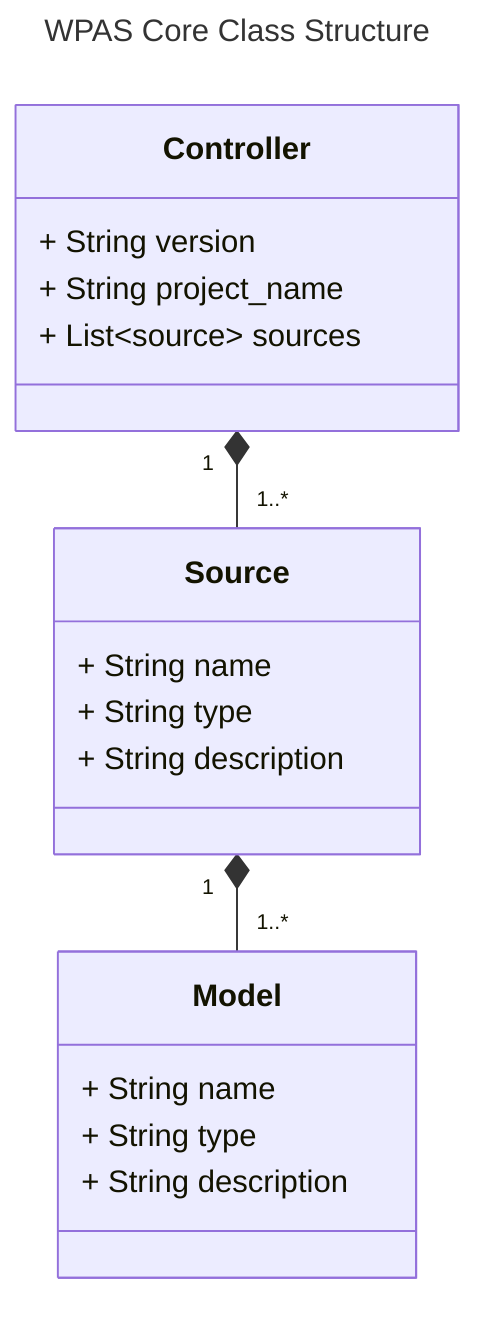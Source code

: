 ---
title: WPAS Core Class Structure
---
classDiagram
    class Controller {
        + String version
        + String project_name
        + List<Source> sources
    }
    class Source {
        + String name
        + String type
        + String description
    }
    class Model {
        + String name
        + String type
        + String description
    }
    Controller "1" *-- "1..*" Source
    Source "1" *-- "1..*" Model